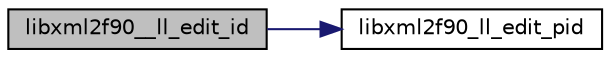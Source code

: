 digraph "libxml2f90__ll_edit_id"
{
 // LATEX_PDF_SIZE
  edge [fontname="Helvetica",fontsize="10",labelfontname="Helvetica",labelfontsize="10"];
  node [fontname="Helvetica",fontsize="10",shape=record];
  rankdir="LR";
  Node1 [label="libxml2f90__ll_edit_id",height=0.2,width=0.4,color="black", fillcolor="grey75", style="filled", fontcolor="black",tooltip=" "];
  Node1 -> Node2 [color="midnightblue",fontsize="10",style="solid",fontname="Helvetica"];
  Node2 [label="libxml2f90_ll_edit_pid",height=0.2,width=0.4,color="black", fillcolor="white", style="filled",URL="$libxml2f90_8f90__pp_8f90.html#aa49d7ebdfc709eed8ffaaae8f0b58d9b",tooltip=" "];
}
